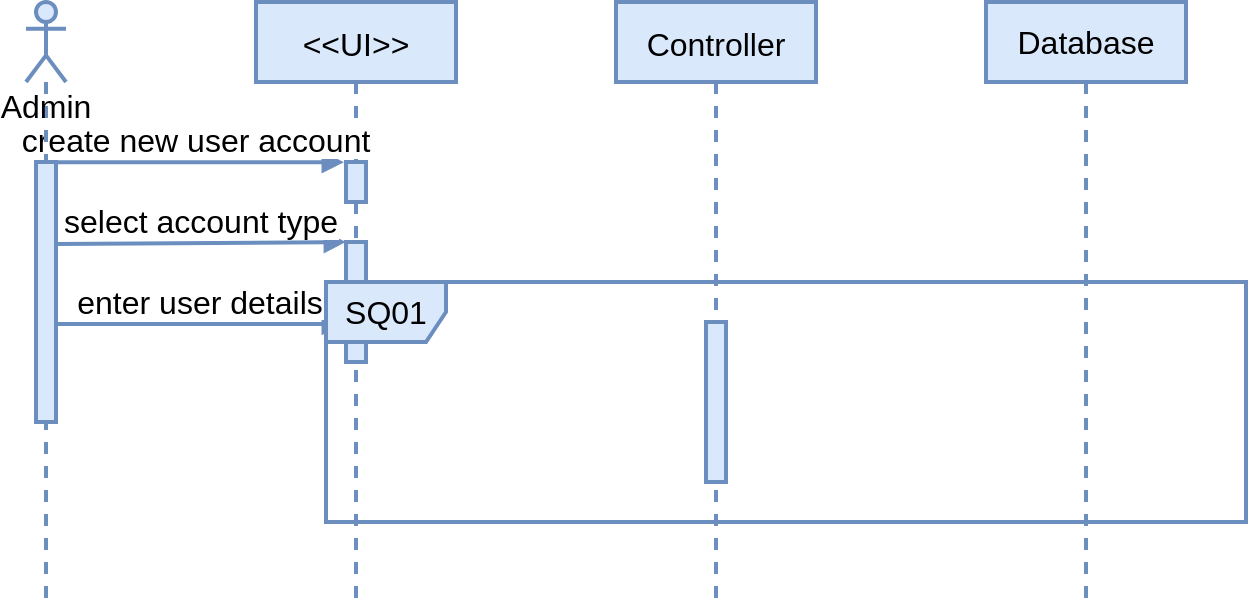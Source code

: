 <mxfile version="18.0.0" type="github">
  <diagram id="kgpKYQtTHZ0yAKxKKP6v" name="Page-1">
    <mxGraphModel dx="868" dy="440" grid="1" gridSize="10" guides="1" tooltips="1" connect="1" arrows="1" fold="1" page="1" pageScale="1" pageWidth="850" pageHeight="1100" math="0" shadow="0">
      <root>
        <mxCell id="0" />
        <mxCell id="1" parent="0" />
        <mxCell id="3nuBFxr9cyL0pnOWT2aG-1" value="&lt;&lt;UI&gt;&gt;" style="shape=umlLifeline;perimeter=lifelinePerimeter;container=1;collapsible=0;recursiveResize=0;rounded=0;shadow=0;strokeWidth=2;fillColor=#dae8fc;strokeColor=#6c8ebf;fontSize=16;" parent="1" vertex="1">
          <mxGeometry x="275" y="80" width="100" height="300" as="geometry" />
        </mxCell>
        <mxCell id="3nuBFxr9cyL0pnOWT2aG-2" value="" style="points=[];perimeter=orthogonalPerimeter;rounded=0;shadow=0;strokeWidth=2;fillColor=#dae8fc;strokeColor=#6c8ebf;fontSize=16;" parent="3nuBFxr9cyL0pnOWT2aG-1" vertex="1">
          <mxGeometry x="45" y="80" width="10" height="20" as="geometry" />
        </mxCell>
        <mxCell id="4RYpmid0m9nTcr_bTLxA-5" value="" style="html=1;points=[];perimeter=orthogonalPerimeter;fillColor=#dae8fc;strokeColor=#6c8ebf;fontSize=16;strokeWidth=2;" vertex="1" parent="3nuBFxr9cyL0pnOWT2aG-1">
          <mxGeometry x="45" y="120" width="10" height="20" as="geometry" />
        </mxCell>
        <mxCell id="4RYpmid0m9nTcr_bTLxA-6" value="" style="html=1;points=[];perimeter=orthogonalPerimeter;fillColor=#dae8fc;strokeColor=#6c8ebf;fontSize=16;strokeWidth=2;" vertex="1" parent="3nuBFxr9cyL0pnOWT2aG-1">
          <mxGeometry x="45" y="160" width="10" height="20" as="geometry" />
        </mxCell>
        <mxCell id="3nuBFxr9cyL0pnOWT2aG-5" value="Controller" style="shape=umlLifeline;perimeter=lifelinePerimeter;container=1;collapsible=0;recursiveResize=0;rounded=0;shadow=0;strokeWidth=2;fillColor=#dae8fc;strokeColor=#6c8ebf;fontSize=16;" parent="1" vertex="1">
          <mxGeometry x="455" y="80" width="100" height="300" as="geometry" />
        </mxCell>
        <mxCell id="3nuBFxr9cyL0pnOWT2aG-6" value="" style="points=[];perimeter=orthogonalPerimeter;rounded=0;shadow=0;strokeWidth=2;fillColor=#dae8fc;strokeColor=#6c8ebf;fontSize=16;" parent="3nuBFxr9cyL0pnOWT2aG-5" vertex="1">
          <mxGeometry x="45" y="160" width="10" height="80" as="geometry" />
        </mxCell>
        <mxCell id="3nuBFxr9cyL0pnOWT2aG-8" value="create new user account" style="verticalAlign=bottom;endArrow=block;shadow=0;strokeWidth=2;entryX=-0.1;entryY=0.005;entryDx=0;entryDy=0;entryPerimeter=0;fillColor=#dae8fc;strokeColor=#6c8ebf;fontSize=16;" parent="1" source="4RYpmid0m9nTcr_bTLxA-1" target="3nuBFxr9cyL0pnOWT2aG-2" edge="1">
          <mxGeometry relative="1" as="geometry">
            <mxPoint x="430" y="160" as="sourcePoint" />
            <mxPoint x="300" y="160" as="targetPoint" />
          </mxGeometry>
        </mxCell>
        <mxCell id="4RYpmid0m9nTcr_bTLxA-1" value="Admin" style="shape=umlLifeline;participant=umlActor;perimeter=lifelinePerimeter;whiteSpace=wrap;html=1;container=1;collapsible=0;recursiveResize=0;verticalAlign=top;spacingTop=36;outlineConnect=0;size=40;fillColor=#dae8fc;strokeColor=#6c8ebf;fontSize=16;strokeWidth=2;" vertex="1" parent="1">
          <mxGeometry x="160" y="80" width="20" height="300" as="geometry" />
        </mxCell>
        <mxCell id="4RYpmid0m9nTcr_bTLxA-2" value="" style="html=1;points=[];perimeter=orthogonalPerimeter;fillColor=#dae8fc;strokeColor=#6c8ebf;fontSize=16;strokeWidth=2;" vertex="1" parent="4RYpmid0m9nTcr_bTLxA-1">
          <mxGeometry x="5" y="80" width="10" height="130" as="geometry" />
        </mxCell>
        <mxCell id="4RYpmid0m9nTcr_bTLxA-3" value="Database" style="shape=umlLifeline;perimeter=lifelinePerimeter;whiteSpace=wrap;html=1;container=1;collapsible=0;recursiveResize=0;outlineConnect=0;fillColor=#dae8fc;strokeColor=#6c8ebf;fontSize=16;strokeWidth=2;" vertex="1" parent="1">
          <mxGeometry x="640" y="80" width="100" height="300" as="geometry" />
        </mxCell>
        <mxCell id="4RYpmid0m9nTcr_bTLxA-4" value="select account type" style="verticalAlign=bottom;endArrow=block;shadow=0;strokeWidth=2;fillColor=#dae8fc;strokeColor=#6c8ebf;fontSize=16;" edge="1" parent="1">
          <mxGeometry relative="1" as="geometry">
            <mxPoint x="175" y="201.04" as="sourcePoint" />
            <mxPoint x="320" y="200" as="targetPoint" />
          </mxGeometry>
        </mxCell>
        <mxCell id="4RYpmid0m9nTcr_bTLxA-7" value="enter user details" style="verticalAlign=bottom;endArrow=block;shadow=0;strokeWidth=2;entryX=-0.1;entryY=0.05;entryDx=0;entryDy=0;entryPerimeter=0;exitX=1;exitY=0.623;exitDx=0;exitDy=0;exitPerimeter=0;fillColor=#dae8fc;strokeColor=#6c8ebf;fontSize=16;" edge="1" parent="1" source="4RYpmid0m9nTcr_bTLxA-2" target="4RYpmid0m9nTcr_bTLxA-6">
          <mxGeometry relative="1" as="geometry">
            <mxPoint x="179.5" y="230.1" as="sourcePoint" />
            <mxPoint x="329" y="230.1" as="targetPoint" />
          </mxGeometry>
        </mxCell>
        <mxCell id="4RYpmid0m9nTcr_bTLxA-8" value="SQ01" style="shape=umlFrame;whiteSpace=wrap;html=1;fillColor=#dae8fc;strokeColor=#6c8ebf;fontSize=16;strokeWidth=2;" vertex="1" parent="1">
          <mxGeometry x="310" y="220" width="460" height="120" as="geometry" />
        </mxCell>
      </root>
    </mxGraphModel>
  </diagram>
</mxfile>
